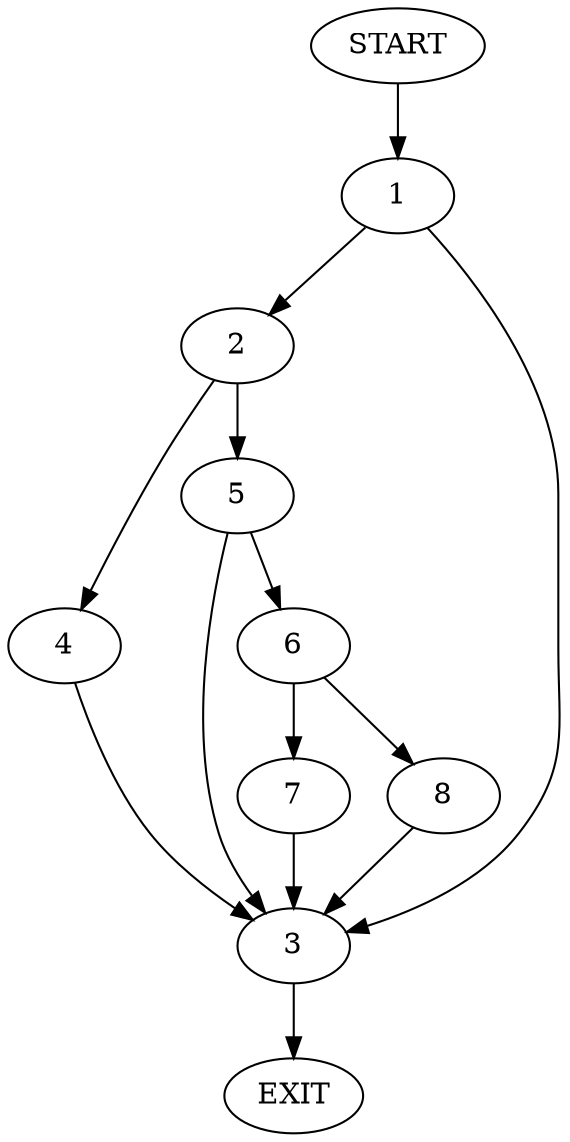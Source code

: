digraph {
0 [label="START"]
9 [label="EXIT"]
0 -> 1
1 -> 2
1 -> 3
3 -> 9
2 -> 4
2 -> 5
4 -> 3
5 -> 6
5 -> 3
6 -> 7
6 -> 8
8 -> 3
7 -> 3
}
